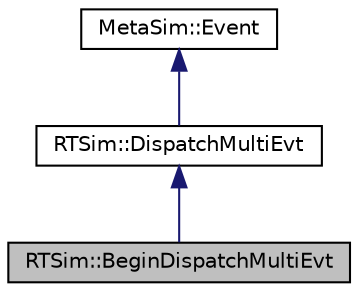 digraph "RTSim::BeginDispatchMultiEvt"
{
  edge [fontname="Helvetica",fontsize="10",labelfontname="Helvetica",labelfontsize="10"];
  node [fontname="Helvetica",fontsize="10",shape=record];
  Node0 [label="RTSim::BeginDispatchMultiEvt",height=0.2,width=0.4,color="black", fillcolor="grey75", style="filled", fontcolor="black"];
  Node1 -> Node0 [dir="back",color="midnightblue",fontsize="10",style="solid",fontname="Helvetica"];
  Node1 [label="RTSim::DispatchMultiEvt",height=0.2,width=0.4,color="black", fillcolor="white", style="filled",URL="$classRTSim_1_1DispatchMultiEvt.html"];
  Node2 -> Node1 [dir="back",color="midnightblue",fontsize="10",style="solid",fontname="Helvetica"];
  Node2 [label="MetaSim::Event",height=0.2,width=0.4,color="black", fillcolor="white", style="filled",URL="$classMetaSim_1_1Event.html"];
}
